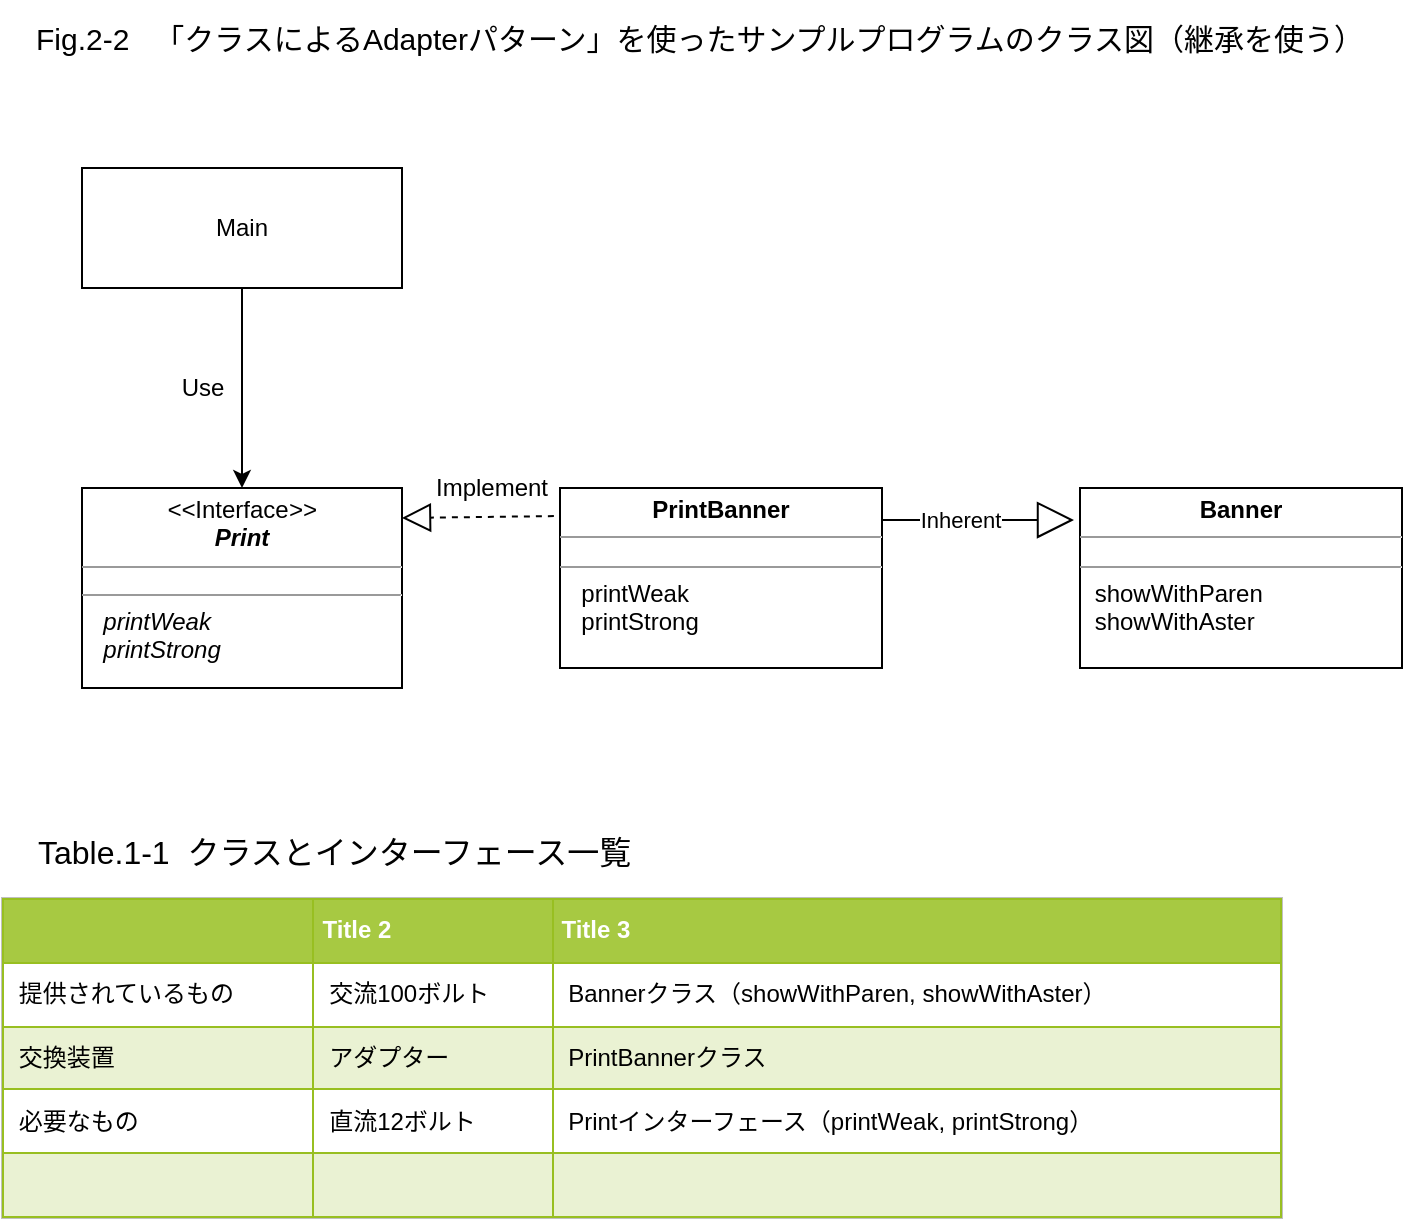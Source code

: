<mxfile version="14.9.6" type="device" pages="2"><diagram id="C5RBs43oDa-KdzZeNtuy" name="Fig.2-2, Table 2-1"><mxGraphModel dx="786" dy="530" grid="1" gridSize="10" guides="1" tooltips="1" connect="1" arrows="1" fold="1" page="1" pageScale="1" pageWidth="827" pageHeight="1169" math="0" shadow="0"><root><mxCell id="WIyWlLk6GJQsqaUBKTNV-0"/><mxCell id="WIyWlLk6GJQsqaUBKTNV-1" parent="WIyWlLk6GJQsqaUBKTNV-0"/><mxCell id="62UiRx_JH6EMBDB1Q8f--23" value="&lt;h1 style=&quot;font-size: 15px&quot;&gt;&lt;span style=&quot;font-weight: 400&quot;&gt;&lt;font style=&quot;font-size: 15px&quot;&gt;　Fig.2-2&amp;nbsp; &amp;nbsp;「クラスによるAdapterパターン」を使ったサンプルプログラムのクラス図&lt;/font&gt;&lt;/span&gt;&lt;span style=&quot;font-weight: normal&quot;&gt;&lt;font style=&quot;font-size: 15px&quot;&gt;（継承を使う）&lt;/font&gt;&lt;/span&gt;&lt;/h1&gt;" style="text;html=1;align=left;verticalAlign=middle;whiteSpace=wrap;rounded=0;" parent="WIyWlLk6GJQsqaUBKTNV-1" vertex="1"><mxGeometry x="40" y="80" width="700" height="30" as="geometry"/></mxCell><mxCell id="-PEvVN8BLdootd6kkDae-10" value="&lt;p style=&quot;margin: 0px ; margin-top: 4px ; text-align: center&quot;&gt;&lt;i&gt;&amp;lt;&amp;lt;&lt;/i&gt;Interface&lt;i&gt;&amp;gt;&amp;gt;&lt;/i&gt;&lt;br&gt;&lt;b&gt;&lt;i&gt;Print&lt;/i&gt;&lt;/b&gt;&lt;/p&gt;&lt;hr size=&quot;1&quot;&gt;&lt;p style=&quot;margin: 0px 0px 0px 4px ; font-size: 1px&quot;&gt;&lt;br&gt;&lt;/p&gt;&lt;hr size=&quot;1&quot;&gt;&lt;p style=&quot;margin: 0px ; margin-left: 4px&quot;&gt;&lt;i&gt;&amp;nbsp; printWeak&lt;br&gt;&amp;nbsp; print&lt;/i&gt;&lt;i&gt;Strong&lt;/i&gt;&lt;/p&gt;" style="verticalAlign=top;align=left;overflow=fill;fontSize=12;fontFamily=Helvetica;html=1;" parent="WIyWlLk6GJQsqaUBKTNV-1" vertex="1"><mxGeometry x="80" y="320" width="160" height="100" as="geometry"/></mxCell><mxCell id="yJk_bIjiKqFq1J6N2mcs-0" value="" style="endArrow=classic;html=1;exitX=0.5;exitY=1;exitDx=0;exitDy=0;entryX=0.5;entryY=0;entryDx=0;entryDy=0;" edge="1" parent="WIyWlLk6GJQsqaUBKTNV-1" source="yJk_bIjiKqFq1J6N2mcs-1" target="-PEvVN8BLdootd6kkDae-10"><mxGeometry width="50" height="50" relative="1" as="geometry"><mxPoint x="190" y="270" as="sourcePoint"/><mxPoint x="140" y="320" as="targetPoint"/></mxGeometry></mxCell><mxCell id="yJk_bIjiKqFq1J6N2mcs-1" value="Main" style="rounded=0;whiteSpace=wrap;html=1;" vertex="1" parent="WIyWlLk6GJQsqaUBKTNV-1"><mxGeometry x="80" y="160" width="160" height="60" as="geometry"/></mxCell><mxCell id="yJk_bIjiKqFq1J6N2mcs-3" value="&lt;p style=&quot;margin: 0px ; margin-top: 4px ; text-align: center&quot;&gt;&lt;b&gt;PrintBanner&lt;/b&gt;&lt;/p&gt;&lt;hr size=&quot;1&quot;&gt;&lt;p style=&quot;margin: 0px 0px 0px 4px ; font-size: 1px&quot;&gt;&lt;br&gt;&lt;/p&gt;&lt;hr size=&quot;1&quot;&gt;&lt;p style=&quot;margin: 0px ; margin-left: 4px&quot;&gt;&amp;nbsp; printWeak&lt;br&gt;&amp;nbsp; printStrong&lt;/p&gt;" style="verticalAlign=top;align=left;overflow=fill;fontSize=12;fontFamily=Helvetica;html=1;" vertex="1" parent="WIyWlLk6GJQsqaUBKTNV-1"><mxGeometry x="319" y="320" width="161" height="90" as="geometry"/></mxCell><mxCell id="yJk_bIjiKqFq1J6N2mcs-4" value="&lt;p style=&quot;margin: 0px ; margin-top: 4px ; text-align: center&quot;&gt;&lt;b&gt;Banner&lt;/b&gt;&lt;/p&gt;&lt;hr size=&quot;1&quot;&gt;&lt;p style=&quot;margin: 0px 0px 0px 4px ; font-size: 1px&quot;&gt;&lt;br&gt;&lt;/p&gt;&lt;hr size=&quot;1&quot;&gt;&lt;p style=&quot;margin: 0px ; margin-left: 4px&quot;&gt;&amp;nbsp;showWithParen&lt;br&gt;&amp;nbsp;showWithAster&lt;/p&gt;" style="verticalAlign=top;align=left;overflow=fill;fontSize=12;fontFamily=Helvetica;html=1;" vertex="1" parent="WIyWlLk6GJQsqaUBKTNV-1"><mxGeometry x="579" y="320" width="161" height="90" as="geometry"/></mxCell><mxCell id="yJk_bIjiKqFq1J6N2mcs-6" value="Inherent" style="endArrow=block;endSize=16;endFill=0;html=1;exitX=1;exitY=0.178;exitDx=0;exitDy=0;exitPerimeter=0;" edge="1" parent="WIyWlLk6GJQsqaUBKTNV-1" source="yJk_bIjiKqFq1J6N2mcs-3"><mxGeometry x="-0.192" width="160" relative="1" as="geometry"><mxPoint x="480" y="365" as="sourcePoint"/><mxPoint x="576" y="336" as="targetPoint"/><Array as="points"/><mxPoint as="offset"/></mxGeometry></mxCell><mxCell id="yJk_bIjiKqFq1J6N2mcs-9" value="" style="endArrow=block;dashed=1;endFill=0;endSize=12;html=1;entryX=1;entryY=0.15;entryDx=0;entryDy=0;entryPerimeter=0;exitX=-0.019;exitY=0.156;exitDx=0;exitDy=0;exitPerimeter=0;" edge="1" parent="WIyWlLk6GJQsqaUBKTNV-1" source="yJk_bIjiKqFq1J6N2mcs-3" target="-PEvVN8BLdootd6kkDae-10"><mxGeometry width="160" relative="1" as="geometry"><mxPoint x="290" y="370" as="sourcePoint"/><mxPoint x="450" y="370" as="targetPoint"/></mxGeometry></mxCell><mxCell id="yJk_bIjiKqFq1J6N2mcs-10" value="Use" style="text;html=1;align=center;verticalAlign=middle;resizable=0;points=[];autosize=1;strokeColor=none;" vertex="1" parent="WIyWlLk6GJQsqaUBKTNV-1"><mxGeometry x="120" y="260" width="40" height="20" as="geometry"/></mxCell><mxCell id="aD5V-c3GDwI6eBBOVKb6-0" value="&lt;h1&gt;&lt;span style=&quot;font-weight: 400&quot;&gt;&lt;font style=&quot;font-size: 16px&quot;&gt;　Table.1-1&amp;nbsp; クラスとインターフェース一覧&lt;/font&gt;&lt;/span&gt;&lt;/h1&gt;" style="text;html=1;align=left;verticalAlign=middle;whiteSpace=wrap;rounded=0;" vertex="1" parent="WIyWlLk6GJQsqaUBKTNV-1"><mxGeometry x="40" y="485" width="600" height="30" as="geometry"/></mxCell><mxCell id="aD5V-c3GDwI6eBBOVKb6-1" value="&lt;table border=&quot;1&quot; width=&quot;100%&quot; cellpadding=&quot;4&quot; style=&quot;width: 100% ; height: 100% ; border-collapse: collapse&quot;&gt;&lt;tbody&gt;&lt;tr style=&quot;background-color: #a7c942 ; color: #ffffff ; border: 1px solid #98bf21&quot;&gt;&lt;th align=&quot;left&quot;&gt;&lt;br&gt;&lt;/th&gt;&lt;th align=&quot;left&quot;&gt;Title 2&lt;/th&gt;&lt;th align=&quot;left&quot;&gt;Title 3&lt;/th&gt;&lt;/tr&gt;&lt;tr style=&quot;border: 1px solid #98bf21&quot;&gt;&lt;td&gt;&amp;nbsp;提供されているもの&lt;/td&gt;&lt;td&gt;&amp;nbsp;交流100ボルト&lt;/td&gt;&lt;td&gt;&amp;nbsp;Bannerクラス（showWithParen, showWithAster）&lt;/td&gt;&lt;/tr&gt;&lt;tr style=&quot;background-color: #eaf2d3 ; border: 1px solid #98bf21&quot;&gt;&lt;td&gt;&amp;nbsp;交換装置&lt;/td&gt;&lt;td&gt;&amp;nbsp;アダプター&lt;/td&gt;&lt;td&gt;&amp;nbsp;PrintBannerクラス&lt;/td&gt;&lt;/tr&gt;&lt;tr style=&quot;border: 1px solid #98bf21&quot;&gt;&lt;td&gt;&amp;nbsp;必要なもの&lt;/td&gt;&lt;td&gt;&amp;nbsp;直流12ボルト&lt;/td&gt;&lt;td&gt;&amp;nbsp;Printインターフェース（printWeak, printStrong）&lt;/td&gt;&lt;/tr&gt;&lt;tr style=&quot;background-color: #eaf2d3 ; border: 1px solid #98bf21&quot;&gt;&lt;td&gt;&lt;br&gt;&lt;/td&gt;&lt;td&gt;&lt;br&gt;&lt;/td&gt;&lt;td&gt;&lt;br&gt;&lt;/td&gt;&lt;/tr&gt;&lt;/tbody&gt;&lt;/table&gt;" style="text;html=1;strokeColor=#c0c0c0;fillColor=#ffffff;overflow=fill;rounded=0;" vertex="1" parent="WIyWlLk6GJQsqaUBKTNV-1"><mxGeometry x="40" y="525" width="640" height="160" as="geometry"/></mxCell><UserObject label="Implement" placeholders="1" name="Variable" id="aD5V-c3GDwI6eBBOVKb6-2"><mxCell style="text;html=1;strokeColor=none;fillColor=none;align=center;verticalAlign=middle;whiteSpace=wrap;overflow=hidden;" vertex="1" parent="WIyWlLk6GJQsqaUBKTNV-1"><mxGeometry x="250" y="310" width="70" height="20" as="geometry"/></mxCell></UserObject></root></mxGraphModel></diagram><diagram id="1HV5CrNsB-FvnNXYurX3" name="Table 2-1"><mxGraphModel dx="786" dy="530" grid="1" gridSize="10" guides="1" tooltips="1" connect="1" arrows="1" fold="1" page="1" pageScale="1" pageWidth="1654" pageHeight="2336" math="0" shadow="0"><root><mxCell id="i4KN_Rq4YCLX9deZzBQG-0"/><mxCell id="i4KN_Rq4YCLX9deZzBQG-1" parent="i4KN_Rq4YCLX9deZzBQG-0"/></root></mxGraphModel></diagram></mxfile>